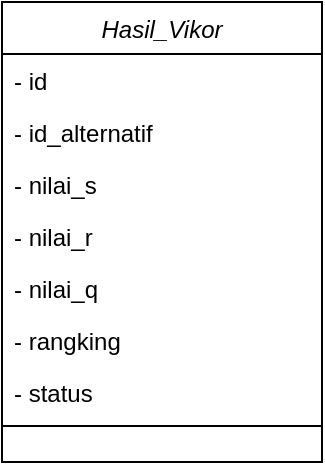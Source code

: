 <mxfile version="26.0.15">
  <diagram name="Page-1" id="6xCEWIwujEPs4BTt7W0g">
    <mxGraphModel dx="864" dy="514" grid="1" gridSize="10" guides="1" tooltips="1" connect="1" arrows="1" fold="1" page="1" pageScale="1" pageWidth="850" pageHeight="1100" math="0" shadow="0">
      <root>
        <mxCell id="0" />
        <mxCell id="1" parent="0" />
        <mxCell id="tt0Tlg1JQFsfIKuMhndR-1" value="Hasil_Vikor" style="swimlane;fontStyle=2;align=center;verticalAlign=top;childLayout=stackLayout;horizontal=1;startSize=26;horizontalStack=0;resizeParent=1;resizeLast=0;collapsible=1;marginBottom=0;rounded=0;shadow=0;strokeWidth=1;" vertex="1" parent="1">
          <mxGeometry x="90" y="120" width="160" height="230" as="geometry">
            <mxRectangle x="130" y="380" width="160" height="26" as="alternateBounds" />
          </mxGeometry>
        </mxCell>
        <mxCell id="tt0Tlg1JQFsfIKuMhndR-2" value="- id" style="text;align=left;verticalAlign=top;spacingLeft=4;spacingRight=4;overflow=hidden;rotatable=0;points=[[0,0.5],[1,0.5]];portConstraint=eastwest;" vertex="1" parent="tt0Tlg1JQFsfIKuMhndR-1">
          <mxGeometry y="26" width="160" height="26" as="geometry" />
        </mxCell>
        <mxCell id="tt0Tlg1JQFsfIKuMhndR-3" value="- id_alternatif" style="text;align=left;verticalAlign=top;spacingLeft=4;spacingRight=4;overflow=hidden;rotatable=0;points=[[0,0.5],[1,0.5]];portConstraint=eastwest;rounded=0;shadow=0;html=0;" vertex="1" parent="tt0Tlg1JQFsfIKuMhndR-1">
          <mxGeometry y="52" width="160" height="26" as="geometry" />
        </mxCell>
        <mxCell id="tt0Tlg1JQFsfIKuMhndR-4" value="- nilai_s" style="text;align=left;verticalAlign=top;spacingLeft=4;spacingRight=4;overflow=hidden;rotatable=0;points=[[0,0.5],[1,0.5]];portConstraint=eastwest;rounded=0;shadow=0;html=0;" vertex="1" parent="tt0Tlg1JQFsfIKuMhndR-1">
          <mxGeometry y="78" width="160" height="26" as="geometry" />
        </mxCell>
        <mxCell id="tt0Tlg1JQFsfIKuMhndR-5" value="- nilai_r" style="text;align=left;verticalAlign=top;spacingLeft=4;spacingRight=4;overflow=hidden;rotatable=0;points=[[0,0.5],[1,0.5]];portConstraint=eastwest;rounded=0;shadow=0;html=0;" vertex="1" parent="tt0Tlg1JQFsfIKuMhndR-1">
          <mxGeometry y="104" width="160" height="26" as="geometry" />
        </mxCell>
        <mxCell id="tt0Tlg1JQFsfIKuMhndR-6" value="- nilai_q" style="text;align=left;verticalAlign=top;spacingLeft=4;spacingRight=4;overflow=hidden;rotatable=0;points=[[0,0.5],[1,0.5]];portConstraint=eastwest;rounded=0;shadow=0;html=0;" vertex="1" parent="tt0Tlg1JQFsfIKuMhndR-1">
          <mxGeometry y="130" width="160" height="26" as="geometry" />
        </mxCell>
        <mxCell id="tt0Tlg1JQFsfIKuMhndR-7" value="- rangking" style="text;align=left;verticalAlign=top;spacingLeft=4;spacingRight=4;overflow=hidden;rotatable=0;points=[[0,0.5],[1,0.5]];portConstraint=eastwest;rounded=0;shadow=0;html=0;" vertex="1" parent="tt0Tlg1JQFsfIKuMhndR-1">
          <mxGeometry y="156" width="160" height="26" as="geometry" />
        </mxCell>
        <mxCell id="tt0Tlg1JQFsfIKuMhndR-8" value="- status" style="text;align=left;verticalAlign=top;spacingLeft=4;spacingRight=4;overflow=hidden;rotatable=0;points=[[0,0.5],[1,0.5]];portConstraint=eastwest;rounded=0;shadow=0;html=0;" vertex="1" parent="tt0Tlg1JQFsfIKuMhndR-1">
          <mxGeometry y="182" width="160" height="26" as="geometry" />
        </mxCell>
        <mxCell id="tt0Tlg1JQFsfIKuMhndR-9" value="" style="line;html=1;strokeWidth=1;align=left;verticalAlign=middle;spacingTop=-1;spacingLeft=3;spacingRight=3;rotatable=0;labelPosition=right;points=[];portConstraint=eastwest;" vertex="1" parent="tt0Tlg1JQFsfIKuMhndR-1">
          <mxGeometry y="208" width="160" height="8" as="geometry" />
        </mxCell>
      </root>
    </mxGraphModel>
  </diagram>
</mxfile>
